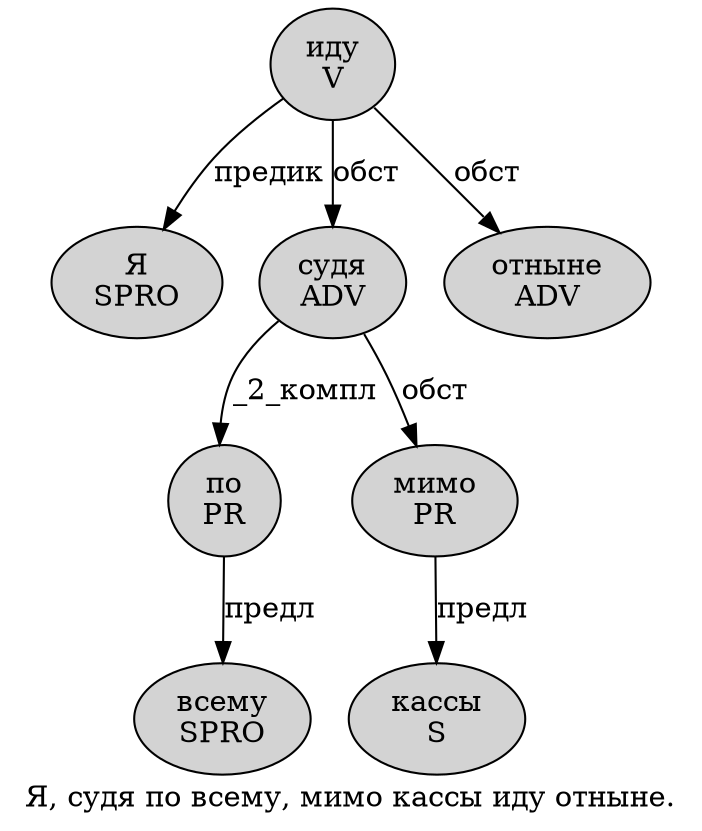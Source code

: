 digraph SENTENCE_2406 {
	graph [label="Я, судя по всему, мимо кассы иду отныне."]
	node [style=filled]
		0 [label="Я
SPRO" color="" fillcolor=lightgray penwidth=1 shape=ellipse]
		2 [label="судя
ADV" color="" fillcolor=lightgray penwidth=1 shape=ellipse]
		3 [label="по
PR" color="" fillcolor=lightgray penwidth=1 shape=ellipse]
		4 [label="всему
SPRO" color="" fillcolor=lightgray penwidth=1 shape=ellipse]
		6 [label="мимо
PR" color="" fillcolor=lightgray penwidth=1 shape=ellipse]
		7 [label="кассы
S" color="" fillcolor=lightgray penwidth=1 shape=ellipse]
		8 [label="иду
V" color="" fillcolor=lightgray penwidth=1 shape=ellipse]
		9 [label="отныне
ADV" color="" fillcolor=lightgray penwidth=1 shape=ellipse]
			6 -> 7 [label="предл"]
			2 -> 3 [label="_2_компл"]
			2 -> 6 [label="обст"]
			3 -> 4 [label="предл"]
			8 -> 0 [label="предик"]
			8 -> 2 [label="обст"]
			8 -> 9 [label="обст"]
}